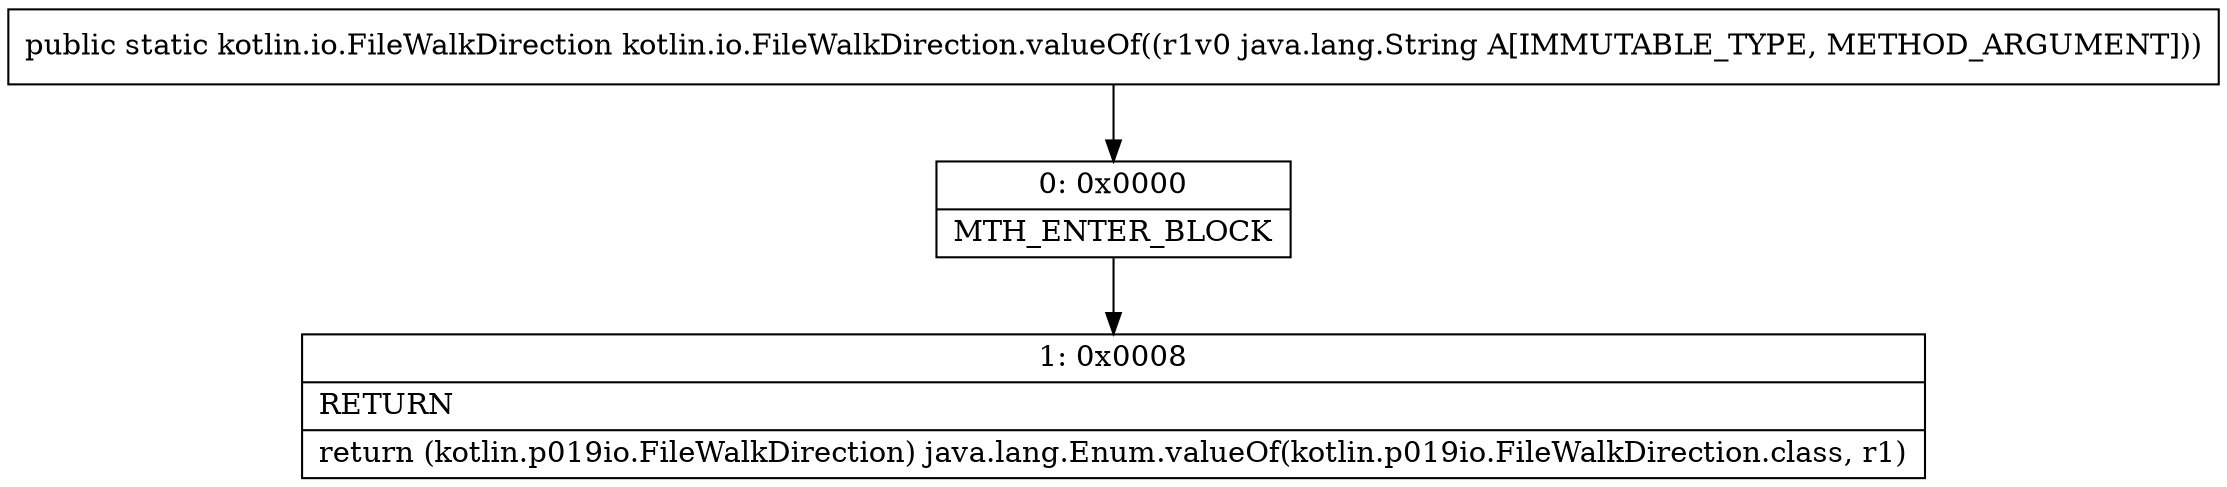 digraph "CFG forkotlin.io.FileWalkDirection.valueOf(Ljava\/lang\/String;)Lkotlin\/io\/FileWalkDirection;" {
Node_0 [shape=record,label="{0\:\ 0x0000|MTH_ENTER_BLOCK\l}"];
Node_1 [shape=record,label="{1\:\ 0x0008|RETURN\l|return (kotlin.p019io.FileWalkDirection) java.lang.Enum.valueOf(kotlin.p019io.FileWalkDirection.class, r1)\l}"];
MethodNode[shape=record,label="{public static kotlin.io.FileWalkDirection kotlin.io.FileWalkDirection.valueOf((r1v0 java.lang.String A[IMMUTABLE_TYPE, METHOD_ARGUMENT])) }"];
MethodNode -> Node_0;
Node_0 -> Node_1;
}

